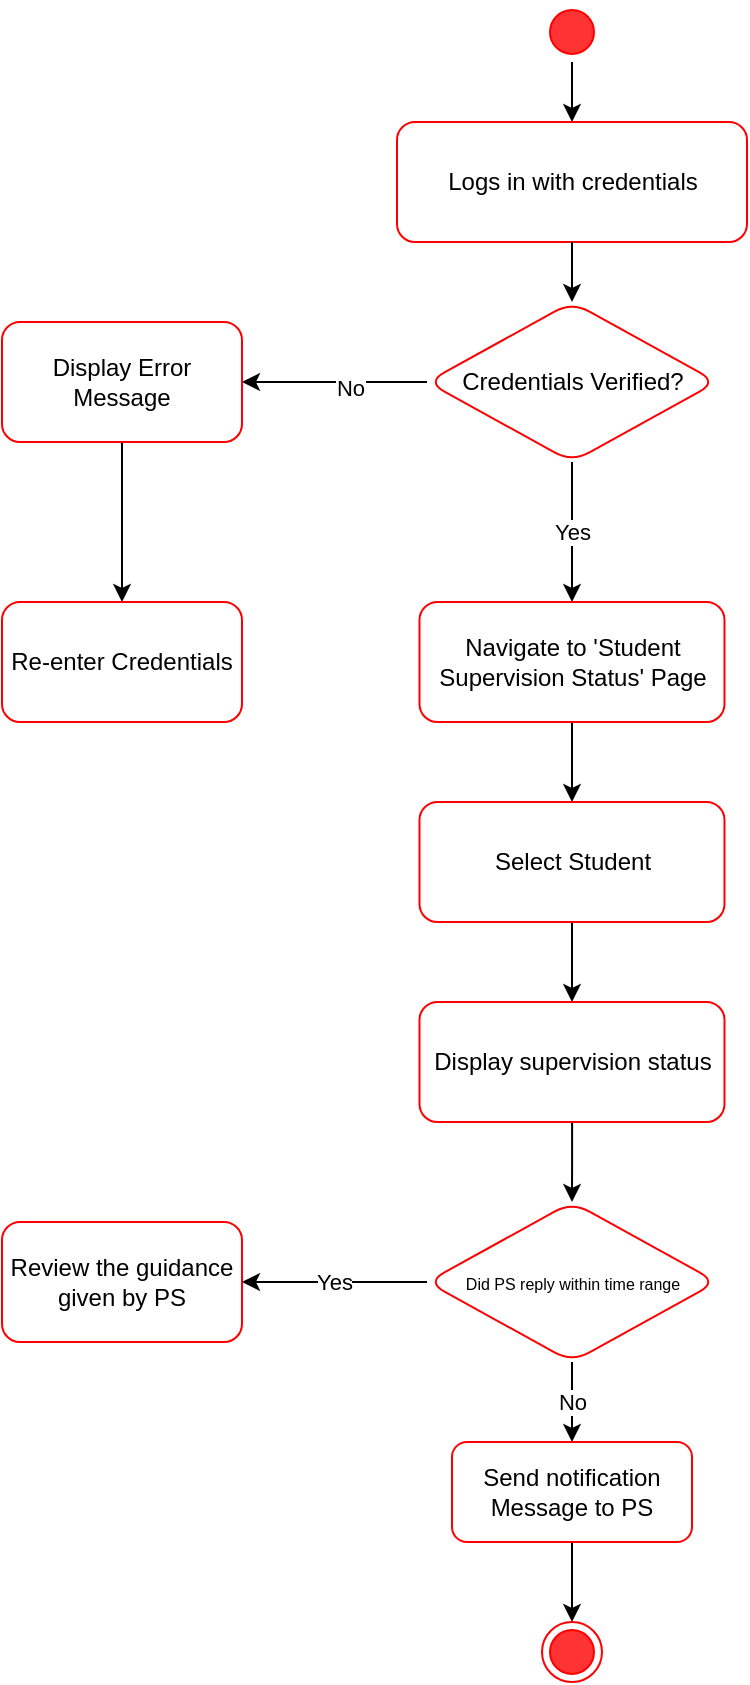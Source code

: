 <mxfile version="24.8.6">
  <diagram name="Page-1" id="_-m_Ba8PTYf77YLxq2VC">
    <mxGraphModel dx="1194" dy="535" grid="1" gridSize="10" guides="1" tooltips="1" connect="1" arrows="1" fold="1" page="1" pageScale="1" pageWidth="850" pageHeight="1100" math="0" shadow="0">
      <root>
        <mxCell id="0" />
        <mxCell id="1" parent="0" />
        <mxCell id="xTFKu_umEHdOj2WIsu32-1" value="" style="edgeStyle=orthogonalEdgeStyle;rounded=0;orthogonalLoop=1;jettySize=auto;html=1;exitX=0.5;exitY=1;exitDx=0;exitDy=0;" parent="1" source="xTFKu_umEHdOj2WIsu32-11" target="xTFKu_umEHdOj2WIsu32-2" edge="1">
          <mxGeometry relative="1" as="geometry">
            <mxPoint x="405" y="60" as="sourcePoint" />
          </mxGeometry>
        </mxCell>
        <mxCell id="xTFKu_umEHdOj2WIsu32-2" value="Logs in with credentials" style="rounded=1;whiteSpace=wrap;html=1;fillColor=#FFFFFF;strokeColor=#ff0000;" parent="1" vertex="1">
          <mxGeometry x="317.5" y="100" width="175" height="60" as="geometry" />
        </mxCell>
        <mxCell id="xTFKu_umEHdOj2WIsu32-3" style="edgeStyle=orthogonalEdgeStyle;rounded=0;orthogonalLoop=1;jettySize=auto;html=1;exitX=0;exitY=0.5;exitDx=0;exitDy=0;entryX=1;entryY=0.5;entryDx=0;entryDy=0;" parent="1" source="xTFKu_umEHdOj2WIsu32-6" target="xTFKu_umEHdOj2WIsu32-8" edge="1">
          <mxGeometry relative="1" as="geometry" />
        </mxCell>
        <mxCell id="xTFKu_umEHdOj2WIsu32-4" value="No" style="edgeLabel;html=1;align=center;verticalAlign=middle;resizable=0;points=[];" parent="xTFKu_umEHdOj2WIsu32-3" vertex="1" connectable="0">
          <mxGeometry x="-0.168" y="3" relative="1" as="geometry">
            <mxPoint as="offset" />
          </mxGeometry>
        </mxCell>
        <mxCell id="xTFKu_umEHdOj2WIsu32-5" value="Yes" style="edgeStyle=orthogonalEdgeStyle;rounded=0;orthogonalLoop=1;jettySize=auto;html=1;entryX=0.5;entryY=0;entryDx=0;entryDy=0;" parent="1" source="xTFKu_umEHdOj2WIsu32-6" edge="1" target="nn4d1DukJBM_2EQo3KXl-1">
          <mxGeometry relative="1" as="geometry">
            <mxPoint x="405" y="340" as="targetPoint" />
          </mxGeometry>
        </mxCell>
        <mxCell id="xTFKu_umEHdOj2WIsu32-6" value="Credentials Verified?" style="rhombus;whiteSpace=wrap;html=1;fillColor=#FFFFFF;strokeColor=#ff0000;rounded=1;" parent="1" vertex="1">
          <mxGeometry x="332.5" y="190" width="145" height="80" as="geometry" />
        </mxCell>
        <mxCell id="xTFKu_umEHdOj2WIsu32-7" style="edgeStyle=orthogonalEdgeStyle;rounded=0;orthogonalLoop=1;jettySize=auto;html=1;entryX=0.5;entryY=0;entryDx=0;entryDy=0;" parent="1" source="xTFKu_umEHdOj2WIsu32-8" target="xTFKu_umEHdOj2WIsu32-9" edge="1">
          <mxGeometry relative="1" as="geometry" />
        </mxCell>
        <mxCell id="xTFKu_umEHdOj2WIsu32-8" value="Display Error Message" style="whiteSpace=wrap;html=1;fillColor=#FFFFFF;strokeColor=#ff0000;rounded=1;" parent="1" vertex="1">
          <mxGeometry x="120" y="200" width="120" height="60" as="geometry" />
        </mxCell>
        <mxCell id="xTFKu_umEHdOj2WIsu32-9" value="Re-enter Credentials" style="whiteSpace=wrap;html=1;fillColor=#FFFFFF;strokeColor=#ff0000;rounded=1;" parent="1" vertex="1">
          <mxGeometry x="120" y="340" width="120" height="60" as="geometry" />
        </mxCell>
        <mxCell id="xTFKu_umEHdOj2WIsu32-10" value="" style="edgeStyle=orthogonalEdgeStyle;rounded=0;orthogonalLoop=1;jettySize=auto;html=1;exitX=0.5;exitY=1;exitDx=0;exitDy=0;entryX=0.5;entryY=0;entryDx=0;entryDy=0;" parent="1" source="xTFKu_umEHdOj2WIsu32-2" target="xTFKu_umEHdOj2WIsu32-6" edge="1">
          <mxGeometry relative="1" as="geometry">
            <mxPoint x="492.5" y="190" as="sourcePoint" />
            <mxPoint x="492.5" y="230" as="targetPoint" />
          </mxGeometry>
        </mxCell>
        <mxCell id="xTFKu_umEHdOj2WIsu32-11" value="" style="ellipse;html=1;shape=startState;fillColor=#FF3333;strokeColor=#ff0000;" parent="1" vertex="1">
          <mxGeometry x="390" y="40" width="30" height="30" as="geometry" />
        </mxCell>
        <mxCell id="nn4d1DukJBM_2EQo3KXl-3" value="" style="edgeStyle=orthogonalEdgeStyle;rounded=0;orthogonalLoop=1;jettySize=auto;html=1;" edge="1" parent="1" source="nn4d1DukJBM_2EQo3KXl-1" target="nn4d1DukJBM_2EQo3KXl-2">
          <mxGeometry relative="1" as="geometry" />
        </mxCell>
        <mxCell id="nn4d1DukJBM_2EQo3KXl-1" value="Navigate to &#39;Student Supervision Status&#39; Page" style="rounded=1;whiteSpace=wrap;html=1;fillColor=#FFFFFF;strokeColor=#ff0000;" vertex="1" parent="1">
          <mxGeometry x="328.75" y="340" width="152.5" height="60" as="geometry" />
        </mxCell>
        <mxCell id="nn4d1DukJBM_2EQo3KXl-5" value="" style="edgeStyle=orthogonalEdgeStyle;rounded=0;orthogonalLoop=1;jettySize=auto;html=1;" edge="1" parent="1" source="nn4d1DukJBM_2EQo3KXl-2" target="nn4d1DukJBM_2EQo3KXl-4">
          <mxGeometry relative="1" as="geometry" />
        </mxCell>
        <mxCell id="nn4d1DukJBM_2EQo3KXl-2" value="Select Student" style="rounded=1;whiteSpace=wrap;html=1;fillColor=#FFFFFF;strokeColor=#ff0000;" vertex="1" parent="1">
          <mxGeometry x="328.75" y="440" width="152.5" height="60" as="geometry" />
        </mxCell>
        <mxCell id="nn4d1DukJBM_2EQo3KXl-7" value="" style="edgeStyle=orthogonalEdgeStyle;rounded=0;orthogonalLoop=1;jettySize=auto;html=1;entryX=0.5;entryY=0;entryDx=0;entryDy=0;" edge="1" parent="1" source="nn4d1DukJBM_2EQo3KXl-4" target="nn4d1DukJBM_2EQo3KXl-8">
          <mxGeometry relative="1" as="geometry">
            <mxPoint x="405" y="640" as="targetPoint" />
          </mxGeometry>
        </mxCell>
        <mxCell id="nn4d1DukJBM_2EQo3KXl-4" value="Display supervision status" style="rounded=1;whiteSpace=wrap;html=1;fillColor=#FFFFFF;strokeColor=#ff0000;" vertex="1" parent="1">
          <mxGeometry x="328.75" y="540" width="152.5" height="60" as="geometry" />
        </mxCell>
        <mxCell id="nn4d1DukJBM_2EQo3KXl-10" value="Yes" style="edgeStyle=orthogonalEdgeStyle;rounded=0;orthogonalLoop=1;jettySize=auto;html=1;" edge="1" parent="1" source="nn4d1DukJBM_2EQo3KXl-8" target="nn4d1DukJBM_2EQo3KXl-9">
          <mxGeometry relative="1" as="geometry" />
        </mxCell>
        <mxCell id="nn4d1DukJBM_2EQo3KXl-12" value="" style="edgeStyle=orthogonalEdgeStyle;rounded=0;orthogonalLoop=1;jettySize=auto;html=1;" edge="1" parent="1" source="nn4d1DukJBM_2EQo3KXl-8" target="nn4d1DukJBM_2EQo3KXl-11">
          <mxGeometry relative="1" as="geometry" />
        </mxCell>
        <mxCell id="nn4d1DukJBM_2EQo3KXl-13" value="No" style="edgeLabel;html=1;align=center;verticalAlign=middle;resizable=0;points=[];" vertex="1" connectable="0" parent="nn4d1DukJBM_2EQo3KXl-12">
          <mxGeometry relative="1" as="geometry">
            <mxPoint as="offset" />
          </mxGeometry>
        </mxCell>
        <mxCell id="nn4d1DukJBM_2EQo3KXl-8" value="&lt;font style=&quot;font-size: 8px;&quot;&gt;Did PS reply within time range&lt;/font&gt;" style="rhombus;whiteSpace=wrap;html=1;fillColor=#FFFFFF;strokeColor=#ff0000;rounded=1;" vertex="1" parent="1">
          <mxGeometry x="332.5" y="640" width="145" height="80" as="geometry" />
        </mxCell>
        <mxCell id="nn4d1DukJBM_2EQo3KXl-9" value="Review the guidance given by PS" style="whiteSpace=wrap;html=1;fillColor=#FFFFFF;strokeColor=#ff0000;rounded=1;" vertex="1" parent="1">
          <mxGeometry x="120" y="650" width="120" height="60" as="geometry" />
        </mxCell>
        <mxCell id="nn4d1DukJBM_2EQo3KXl-15" style="edgeStyle=orthogonalEdgeStyle;rounded=0;orthogonalLoop=1;jettySize=auto;html=1;entryX=0.5;entryY=0;entryDx=0;entryDy=0;" edge="1" parent="1" source="nn4d1DukJBM_2EQo3KXl-11" target="nn4d1DukJBM_2EQo3KXl-14">
          <mxGeometry relative="1" as="geometry" />
        </mxCell>
        <mxCell id="nn4d1DukJBM_2EQo3KXl-11" value="Send notification Message to PS" style="whiteSpace=wrap;html=1;fillColor=#FFFFFF;strokeColor=#ff0000;rounded=1;" vertex="1" parent="1">
          <mxGeometry x="345" y="760" width="120" height="50" as="geometry" />
        </mxCell>
        <mxCell id="nn4d1DukJBM_2EQo3KXl-14" value="" style="ellipse;html=1;shape=endState;fillColor=#FF3333;strokeColor=#ff0000;" vertex="1" parent="1">
          <mxGeometry x="390" y="850" width="30" height="30" as="geometry" />
        </mxCell>
      </root>
    </mxGraphModel>
  </diagram>
</mxfile>
